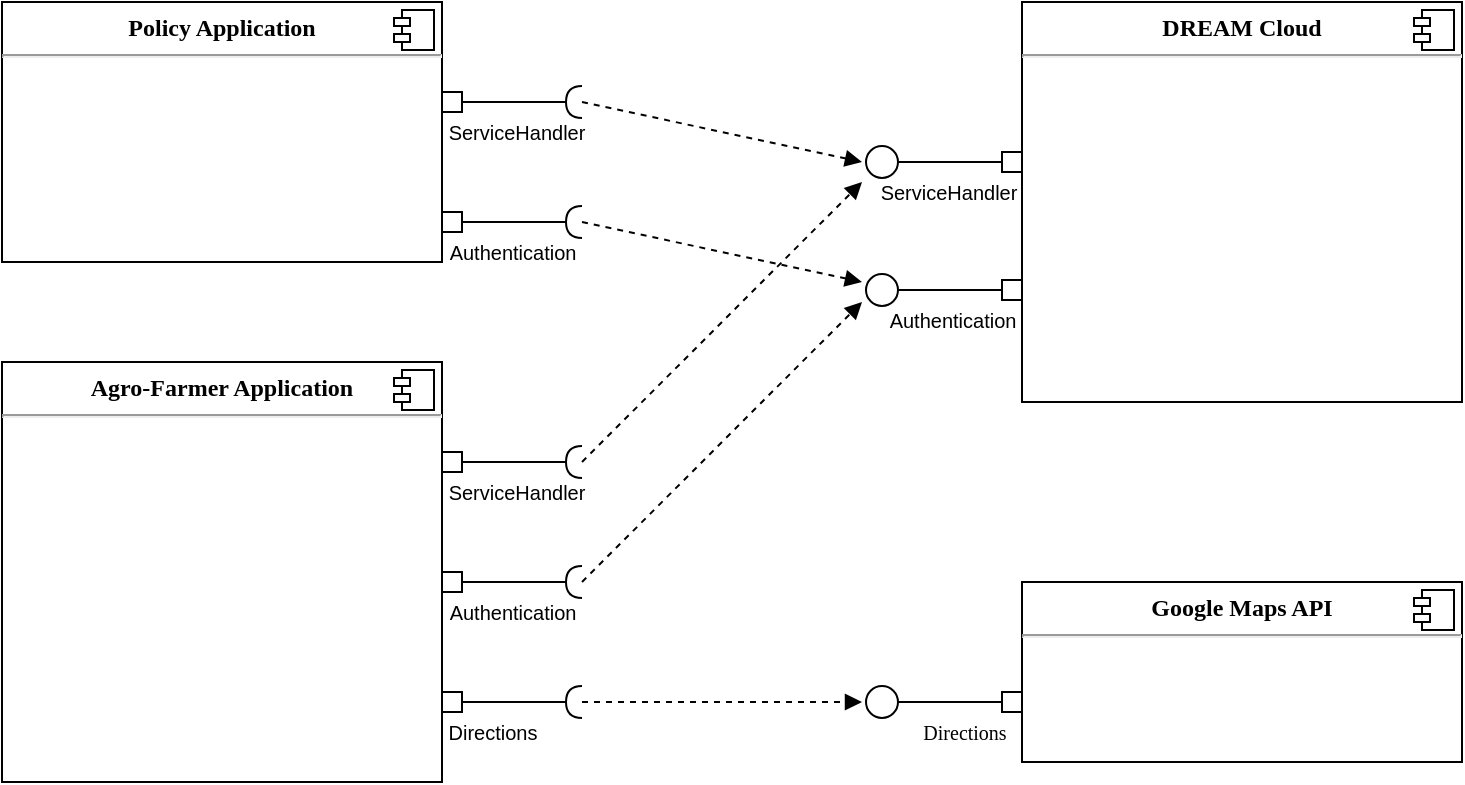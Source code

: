 <mxfile version="15.9.6" type="device"><diagram id="sfjo7BsMkt0U3I3HCFc6" name="Page-1"><mxGraphModel dx="1720" dy="998" grid="1" gridSize="10" guides="1" tooltips="1" connect="1" arrows="1" fold="1" page="1" pageScale="1" pageWidth="1100" pageHeight="850" math="0" shadow="0"><root><mxCell id="0"/><mxCell id="1" parent="0"/><mxCell id="avj5DloMJ5tky6uLc_Xh-24" style="rounded=0;orthogonalLoop=1;jettySize=auto;html=1;elbow=vertical;endArrow=halfCircle;endFill=0;startArrow=box;startFill=0;startSize=8;" edge="1" parent="1"><mxGeometry relative="1" as="geometry"><mxPoint x="240" y="70" as="sourcePoint"/><mxPoint x="310" y="70" as="targetPoint"/></mxGeometry></mxCell><mxCell id="avj5DloMJ5tky6uLc_Xh-16" value="&lt;p style=&quot;margin: 0px ; margin-top: 6px ; text-align: center&quot;&gt;&lt;font face=&quot;Verdana&quot;&gt;&lt;b&gt;Policy Application&lt;br&gt;&lt;/b&gt;&lt;/font&gt;&lt;/p&gt;&lt;hr&gt;&lt;p style=&quot;margin: 0px ; margin-left: 8px&quot;&gt;&lt;font face=&quot;Verdana&quot;&gt;&lt;br&gt;&lt;br&gt;&lt;/font&gt;&lt;/p&gt;" style="align=left;overflow=fill;html=1;dropTarget=0;" vertex="1" parent="1"><mxGeometry x="20" y="20" width="220" height="130" as="geometry"/></mxCell><mxCell id="avj5DloMJ5tky6uLc_Xh-17" value="" style="shape=component;jettyWidth=8;jettyHeight=4;" vertex="1" parent="avj5DloMJ5tky6uLc_Xh-16"><mxGeometry x="1" width="20" height="20" relative="1" as="geometry"><mxPoint x="-24" y="4" as="offset"/></mxGeometry></mxCell><mxCell id="avj5DloMJ5tky6uLc_Xh-18" value="&lt;p style=&quot;margin: 0px ; margin-top: 6px ; text-align: center&quot;&gt;&lt;font face=&quot;Verdana&quot;&gt;&lt;b&gt;Agro-Farmer Application&lt;br&gt;&lt;/b&gt;&lt;/font&gt;&lt;/p&gt;&lt;hr&gt;&lt;p style=&quot;margin: 0px ; margin-left: 8px&quot;&gt;&lt;font face=&quot;Verdana&quot;&gt;&lt;br&gt;&lt;br&gt;&lt;/font&gt;&lt;/p&gt;" style="align=left;overflow=fill;html=1;dropTarget=0;" vertex="1" parent="1"><mxGeometry x="20" y="200" width="220" height="210" as="geometry"/></mxCell><mxCell id="avj5DloMJ5tky6uLc_Xh-19" value="" style="shape=component;jettyWidth=8;jettyHeight=4;" vertex="1" parent="avj5DloMJ5tky6uLc_Xh-18"><mxGeometry x="1" width="20" height="20" relative="1" as="geometry"><mxPoint x="-24" y="4" as="offset"/></mxGeometry></mxCell><mxCell id="avj5DloMJ5tky6uLc_Xh-20" value="&lt;p style=&quot;margin: 0px ; margin-top: 6px ; text-align: center&quot;&gt;&lt;font face=&quot;Verdana&quot;&gt;&lt;b&gt;Google Maps API&lt;br&gt;&lt;/b&gt;&lt;/font&gt;&lt;/p&gt;&lt;hr&gt;&lt;p style=&quot;margin: 0px ; margin-left: 8px&quot;&gt;&lt;font face=&quot;Verdana&quot;&gt;&lt;br&gt;&lt;br&gt;&lt;/font&gt;&lt;/p&gt;" style="align=left;overflow=fill;html=1;dropTarget=0;" vertex="1" parent="1"><mxGeometry x="530" y="310" width="220" height="90" as="geometry"/></mxCell><mxCell id="avj5DloMJ5tky6uLc_Xh-21" value="" style="shape=component;jettyWidth=8;jettyHeight=4;" vertex="1" parent="avj5DloMJ5tky6uLc_Xh-20"><mxGeometry x="1" width="20" height="20" relative="1" as="geometry"><mxPoint x="-24" y="4" as="offset"/></mxGeometry></mxCell><mxCell id="avj5DloMJ5tky6uLc_Xh-22" value="&lt;p style=&quot;margin: 0px ; margin-top: 6px ; text-align: center&quot;&gt;&lt;font face=&quot;Verdana&quot;&gt;&lt;b&gt;DREAM Cloud&lt;br&gt;&lt;/b&gt;&lt;/font&gt;&lt;/p&gt;&lt;hr&gt;&lt;p style=&quot;margin: 0px ; margin-left: 8px&quot;&gt;&lt;font face=&quot;Verdana&quot;&gt;&lt;br&gt;&lt;br&gt;&lt;/font&gt;&lt;/p&gt;" style="align=left;overflow=fill;html=1;dropTarget=0;" vertex="1" parent="1"><mxGeometry x="530" y="20" width="220" height="200" as="geometry"/></mxCell><mxCell id="avj5DloMJ5tky6uLc_Xh-23" value="" style="shape=component;jettyWidth=8;jettyHeight=4;" vertex="1" parent="avj5DloMJ5tky6uLc_Xh-22"><mxGeometry x="1" width="20" height="20" relative="1" as="geometry"><mxPoint x="-24" y="4" as="offset"/></mxGeometry></mxCell><mxCell id="avj5DloMJ5tky6uLc_Xh-25" style="rounded=0;orthogonalLoop=1;jettySize=auto;html=1;elbow=vertical;endArrow=halfCircle;endFill=0;startArrow=box;startFill=0;exitX=1;exitY=0.5;exitDx=0;exitDy=0;startSize=8;" edge="1" parent="1"><mxGeometry relative="1" as="geometry"><mxPoint x="240" y="130" as="sourcePoint"/><mxPoint x="310" y="130" as="targetPoint"/></mxGeometry></mxCell><mxCell id="avj5DloMJ5tky6uLc_Xh-27" style="rounded=0;orthogonalLoop=1;jettySize=auto;html=1;elbow=vertical;endArrow=box;endFill=0;startArrow=oval;startFill=0;exitX=1;exitY=0.5;exitDx=0;exitDy=0;startSize=16;endSize=8;" edge="1" parent="1"><mxGeometry relative="1" as="geometry"><mxPoint x="460" y="100" as="sourcePoint"/><mxPoint x="530" y="100" as="targetPoint"/></mxGeometry></mxCell><mxCell id="avj5DloMJ5tky6uLc_Xh-28" style="rounded=0;orthogonalLoop=1;jettySize=auto;html=1;elbow=vertical;endArrow=box;endFill=0;startArrow=oval;startFill=0;exitX=1;exitY=0.5;exitDx=0;exitDy=0;startSize=16;endSize=8;" edge="1" parent="1"><mxGeometry relative="1" as="geometry"><mxPoint x="460" y="164" as="sourcePoint"/><mxPoint x="530" y="164" as="targetPoint"/></mxGeometry></mxCell><mxCell id="avj5DloMJ5tky6uLc_Xh-33" style="rounded=0;orthogonalLoop=1;jettySize=auto;html=1;elbow=vertical;endArrow=box;endFill=0;startArrow=oval;startFill=0;exitX=1;exitY=0.5;exitDx=0;exitDy=0;startSize=16;endSize=8;" edge="1" parent="1"><mxGeometry relative="1" as="geometry"><mxPoint x="460" y="370" as="sourcePoint"/><mxPoint x="530" y="370" as="targetPoint"/></mxGeometry></mxCell><mxCell id="avj5DloMJ5tky6uLc_Xh-34" style="rounded=0;orthogonalLoop=1;jettySize=auto;html=1;elbow=vertical;endArrow=halfCircle;endFill=0;startArrow=box;startFill=0;exitX=1;exitY=0.5;exitDx=0;exitDy=0;startSize=8;" edge="1" parent="1"><mxGeometry relative="1" as="geometry"><mxPoint x="240" y="250" as="sourcePoint"/><mxPoint x="310" y="250" as="targetPoint"/></mxGeometry></mxCell><mxCell id="avj5DloMJ5tky6uLc_Xh-35" style="rounded=0;orthogonalLoop=1;jettySize=auto;html=1;elbow=vertical;endArrow=halfCircle;endFill=0;startArrow=box;startFill=0;exitX=1;exitY=0.5;exitDx=0;exitDy=0;startSize=8;" edge="1" parent="1"><mxGeometry relative="1" as="geometry"><mxPoint x="240" y="310" as="sourcePoint"/><mxPoint x="310" y="310" as="targetPoint"/></mxGeometry></mxCell><mxCell id="avj5DloMJ5tky6uLc_Xh-36" value="" style="endArrow=block;dashed=1;html=1;rounded=0;startSize=14;strokeColor=#000000;elbow=vertical;endFill=1;" edge="1" parent="1"><mxGeometry width="50" height="50" relative="1" as="geometry"><mxPoint x="310" y="370" as="sourcePoint"/><mxPoint x="450" y="370" as="targetPoint"/></mxGeometry></mxCell><mxCell id="avj5DloMJ5tky6uLc_Xh-37" value="&lt;font style=&quot;font-size: 10px;&quot; face=&quot;Verdana&quot;&gt;Directions&lt;/font&gt;" style="text;html=1;align=center;verticalAlign=middle;resizable=0;points=[];autosize=1;strokeColor=none;fillColor=none;fontSize=10;" vertex="1" parent="1"><mxGeometry x="466" y="375" width="70" height="20" as="geometry"/></mxCell><mxCell id="avj5DloMJ5tky6uLc_Xh-38" style="rounded=0;orthogonalLoop=1;jettySize=auto;html=1;elbow=vertical;endArrow=halfCircle;endFill=0;startArrow=box;startFill=0;exitX=1;exitY=0.5;exitDx=0;exitDy=0;endSize=6;startSize=8;" edge="1" parent="1"><mxGeometry relative="1" as="geometry"><mxPoint x="240" y="370" as="sourcePoint"/><mxPoint x="310" y="370" as="targetPoint"/></mxGeometry></mxCell><mxCell id="avj5DloMJ5tky6uLc_Xh-39" value="" style="endArrow=block;dashed=1;html=1;rounded=0;startSize=14;strokeColor=#000000;elbow=vertical;endFill=1;" edge="1" parent="1"><mxGeometry width="50" height="50" relative="1" as="geometry"><mxPoint x="310" y="310" as="sourcePoint"/><mxPoint x="450" y="170" as="targetPoint"/></mxGeometry></mxCell><mxCell id="avj5DloMJ5tky6uLc_Xh-41" value="" style="endArrow=block;dashed=1;html=1;rounded=0;startSize=14;strokeColor=#000000;elbow=vertical;endFill=1;" edge="1" parent="1"><mxGeometry width="50" height="50" relative="1" as="geometry"><mxPoint x="310" y="250" as="sourcePoint"/><mxPoint x="450" y="110" as="targetPoint"/></mxGeometry></mxCell><mxCell id="avj5DloMJ5tky6uLc_Xh-42" value="" style="endArrow=block;dashed=1;html=1;rounded=0;startSize=14;strokeColor=#000000;elbow=vertical;endFill=1;" edge="1" parent="1"><mxGeometry width="50" height="50" relative="1" as="geometry"><mxPoint x="310" y="130" as="sourcePoint"/><mxPoint x="450" y="160" as="targetPoint"/></mxGeometry></mxCell><mxCell id="avj5DloMJ5tky6uLc_Xh-43" value="" style="endArrow=block;dashed=1;html=1;rounded=0;startSize=14;strokeColor=#000000;elbow=vertical;endFill=1;" edge="1" parent="1"><mxGeometry width="50" height="50" relative="1" as="geometry"><mxPoint x="310" y="70" as="sourcePoint"/><mxPoint x="450" y="100" as="targetPoint"/></mxGeometry></mxCell><mxCell id="avj5DloMJ5tky6uLc_Xh-45" value="&lt;font style=&quot;font-size: 10px&quot; face=&quot;Helvetica&quot;&gt;Directions&lt;/font&gt;" style="text;html=1;align=center;verticalAlign=middle;resizable=0;points=[];autosize=1;strokeColor=none;fillColor=none;fontSize=10;" vertex="1" parent="1"><mxGeometry x="235" y="375" width="60" height="20" as="geometry"/></mxCell><mxCell id="avj5DloMJ5tky6uLc_Xh-47" value="&lt;font style=&quot;font-size: 10px&quot; face=&quot;Helvetica&quot;&gt;Authentication&lt;/font&gt;" style="text;html=1;align=center;verticalAlign=middle;resizable=0;points=[];autosize=1;strokeColor=none;fillColor=none;fontFamily=Verdana;fontSize=10;" vertex="1" parent="1"><mxGeometry x="235" y="315" width="80" height="20" as="geometry"/></mxCell><mxCell id="avj5DloMJ5tky6uLc_Xh-51" value="&lt;font face=&quot;Helvetica&quot;&gt;ServiceHandler&lt;/font&gt;" style="text;html=1;align=center;verticalAlign=middle;resizable=0;points=[];autosize=1;strokeColor=none;fillColor=none;fontSize=10;" vertex="1" parent="1"><mxGeometry x="237" y="255" width="80" height="20" as="geometry"/></mxCell><mxCell id="avj5DloMJ5tky6uLc_Xh-52" value="&lt;font style=&quot;font-size: 10px&quot; face=&quot;Helvetica&quot;&gt;Authentication&lt;/font&gt;" style="text;html=1;align=center;verticalAlign=middle;resizable=0;points=[];autosize=1;strokeColor=none;fillColor=none;fontFamily=Verdana;fontSize=10;" vertex="1" parent="1"><mxGeometry x="455" y="169" width="80" height="20" as="geometry"/></mxCell><mxCell id="avj5DloMJ5tky6uLc_Xh-53" value="&lt;font face=&quot;Helvetica&quot;&gt;ServiceHandler&lt;/font&gt;" style="text;html=1;align=center;verticalAlign=middle;resizable=0;points=[];autosize=1;strokeColor=none;fillColor=none;fontSize=10;" vertex="1" parent="1"><mxGeometry x="453" y="105" width="80" height="20" as="geometry"/></mxCell><mxCell id="avj5DloMJ5tky6uLc_Xh-54" value="&lt;font style=&quot;font-size: 10px&quot; face=&quot;Helvetica&quot;&gt;Authentication&lt;/font&gt;" style="text;html=1;align=center;verticalAlign=middle;resizable=0;points=[];autosize=1;strokeColor=none;fillColor=none;fontFamily=Verdana;fontSize=10;" vertex="1" parent="1"><mxGeometry x="235" y="135" width="80" height="20" as="geometry"/></mxCell><mxCell id="avj5DloMJ5tky6uLc_Xh-55" value="&lt;font face=&quot;Helvetica&quot;&gt;ServiceHandler&lt;/font&gt;" style="text;html=1;align=center;verticalAlign=middle;resizable=0;points=[];autosize=1;strokeColor=none;fillColor=none;fontSize=10;" vertex="1" parent="1"><mxGeometry x="237" y="75" width="80" height="20" as="geometry"/></mxCell></root></mxGraphModel></diagram></mxfile>